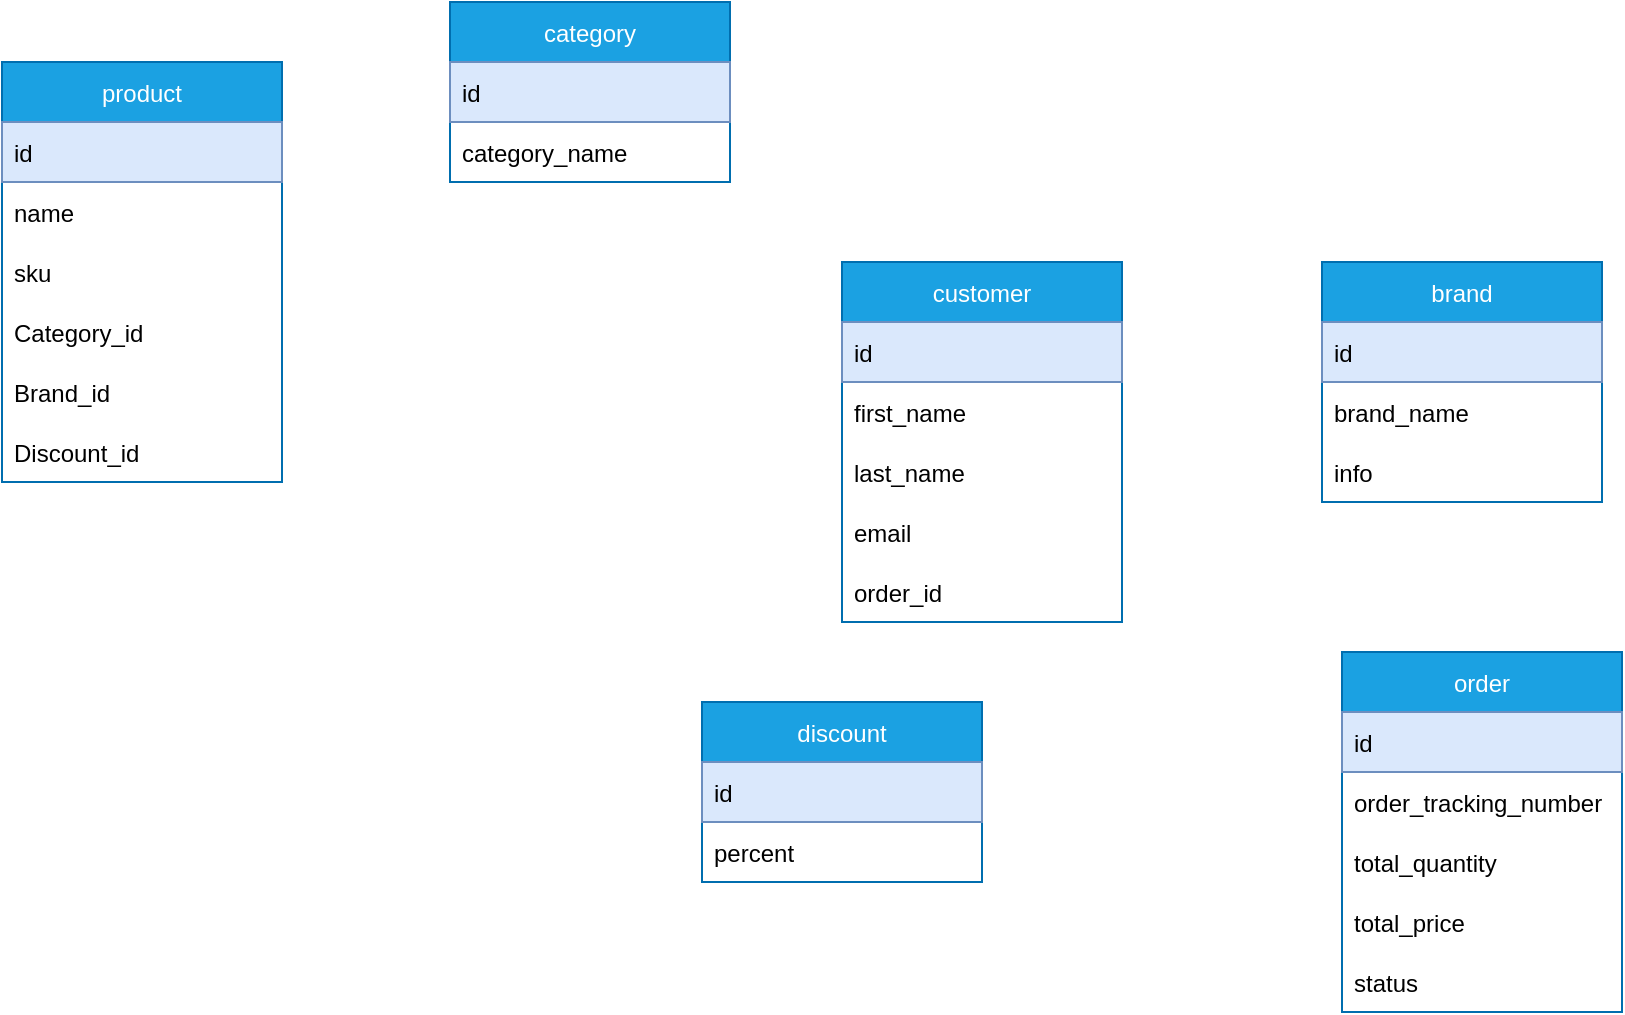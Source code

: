 <mxfile version="20.4.0" type="github">
  <diagram id="VtSR4R27kwgSkojrIIau" name="Страница 1">
    <mxGraphModel dx="1422" dy="804" grid="1" gridSize="10" guides="1" tooltips="1" connect="1" arrows="1" fold="1" page="1" pageScale="1" pageWidth="827" pageHeight="1169" math="0" shadow="0">
      <root>
        <mxCell id="0" />
        <mxCell id="1" parent="0" />
        <mxCell id="vQtO0D5jtVK2PlpfNLlO-1" value="product" style="swimlane;fontStyle=0;childLayout=stackLayout;horizontal=1;startSize=30;horizontalStack=0;resizeParent=1;resizeParentMax=0;resizeLast=0;collapsible=1;marginBottom=0;fillColor=#1ba1e2;strokeColor=#006EAF;fontColor=#ffffff;" vertex="1" parent="1">
          <mxGeometry x="50" y="200" width="140" height="210" as="geometry" />
        </mxCell>
        <mxCell id="vQtO0D5jtVK2PlpfNLlO-2" value="id" style="text;strokeColor=#6c8ebf;fillColor=#dae8fc;align=left;verticalAlign=middle;spacingLeft=4;spacingRight=4;overflow=hidden;points=[[0,0.5],[1,0.5]];portConstraint=eastwest;rotatable=0;" vertex="1" parent="vQtO0D5jtVK2PlpfNLlO-1">
          <mxGeometry y="30" width="140" height="30" as="geometry" />
        </mxCell>
        <mxCell id="vQtO0D5jtVK2PlpfNLlO-3" value="name" style="text;strokeColor=none;fillColor=none;align=left;verticalAlign=middle;spacingLeft=4;spacingRight=4;overflow=hidden;points=[[0,0.5],[1,0.5]];portConstraint=eastwest;rotatable=0;" vertex="1" parent="vQtO0D5jtVK2PlpfNLlO-1">
          <mxGeometry y="60" width="140" height="30" as="geometry" />
        </mxCell>
        <mxCell id="vQtO0D5jtVK2PlpfNLlO-4" value="sku" style="text;strokeColor=none;fillColor=none;align=left;verticalAlign=middle;spacingLeft=4;spacingRight=4;overflow=hidden;points=[[0,0.5],[1,0.5]];portConstraint=eastwest;rotatable=0;" vertex="1" parent="vQtO0D5jtVK2PlpfNLlO-1">
          <mxGeometry y="90" width="140" height="30" as="geometry" />
        </mxCell>
        <mxCell id="vQtO0D5jtVK2PlpfNLlO-5" value="Category_id" style="text;strokeColor=none;fillColor=none;align=left;verticalAlign=middle;spacingLeft=4;spacingRight=4;overflow=hidden;points=[[0,0.5],[1,0.5]];portConstraint=eastwest;rotatable=0;" vertex="1" parent="vQtO0D5jtVK2PlpfNLlO-1">
          <mxGeometry y="120" width="140" height="30" as="geometry" />
        </mxCell>
        <mxCell id="vQtO0D5jtVK2PlpfNLlO-6" value="Brand_id" style="text;strokeColor=none;fillColor=none;align=left;verticalAlign=middle;spacingLeft=4;spacingRight=4;overflow=hidden;points=[[0,0.5],[1,0.5]];portConstraint=eastwest;rotatable=0;" vertex="1" parent="vQtO0D5jtVK2PlpfNLlO-1">
          <mxGeometry y="150" width="140" height="30" as="geometry" />
        </mxCell>
        <mxCell id="vQtO0D5jtVK2PlpfNLlO-7" value="Discount_id" style="text;strokeColor=none;fillColor=none;align=left;verticalAlign=middle;spacingLeft=4;spacingRight=4;overflow=hidden;points=[[0,0.5],[1,0.5]];portConstraint=eastwest;rotatable=0;" vertex="1" parent="vQtO0D5jtVK2PlpfNLlO-1">
          <mxGeometry y="180" width="140" height="30" as="geometry" />
        </mxCell>
        <mxCell id="vQtO0D5jtVK2PlpfNLlO-8" value="category" style="swimlane;fontStyle=0;childLayout=stackLayout;horizontal=1;startSize=30;horizontalStack=0;resizeParent=1;resizeParentMax=0;resizeLast=0;collapsible=1;marginBottom=0;fillColor=#1ba1e2;strokeColor=#006EAF;fontColor=#ffffff;" vertex="1" parent="1">
          <mxGeometry x="274" y="170" width="140" height="90" as="geometry" />
        </mxCell>
        <mxCell id="vQtO0D5jtVK2PlpfNLlO-9" value="id" style="text;strokeColor=#6c8ebf;fillColor=#dae8fc;align=left;verticalAlign=middle;spacingLeft=4;spacingRight=4;overflow=hidden;points=[[0,0.5],[1,0.5]];portConstraint=eastwest;rotatable=0;" vertex="1" parent="vQtO0D5jtVK2PlpfNLlO-8">
          <mxGeometry y="30" width="140" height="30" as="geometry" />
        </mxCell>
        <mxCell id="vQtO0D5jtVK2PlpfNLlO-10" value="category_name" style="text;strokeColor=none;fillColor=none;align=left;verticalAlign=middle;spacingLeft=4;spacingRight=4;overflow=hidden;points=[[0,0.5],[1,0.5]];portConstraint=eastwest;rotatable=0;" vertex="1" parent="vQtO0D5jtVK2PlpfNLlO-8">
          <mxGeometry y="60" width="140" height="30" as="geometry" />
        </mxCell>
        <mxCell id="vQtO0D5jtVK2PlpfNLlO-15" value="brand" style="swimlane;fontStyle=0;childLayout=stackLayout;horizontal=1;startSize=30;horizontalStack=0;resizeParent=1;resizeParentMax=0;resizeLast=0;collapsible=1;marginBottom=0;fillColor=#1ba1e2;strokeColor=#006EAF;fontColor=#ffffff;" vertex="1" parent="1">
          <mxGeometry x="710" y="300" width="140" height="120" as="geometry" />
        </mxCell>
        <mxCell id="vQtO0D5jtVK2PlpfNLlO-16" value="id" style="text;strokeColor=#6c8ebf;fillColor=#dae8fc;align=left;verticalAlign=middle;spacingLeft=4;spacingRight=4;overflow=hidden;points=[[0,0.5],[1,0.5]];portConstraint=eastwest;rotatable=0;" vertex="1" parent="vQtO0D5jtVK2PlpfNLlO-15">
          <mxGeometry y="30" width="140" height="30" as="geometry" />
        </mxCell>
        <mxCell id="vQtO0D5jtVK2PlpfNLlO-17" value="brand_name" style="text;strokeColor=none;fillColor=none;align=left;verticalAlign=middle;spacingLeft=4;spacingRight=4;overflow=hidden;points=[[0,0.5],[1,0.5]];portConstraint=eastwest;rotatable=0;" vertex="1" parent="vQtO0D5jtVK2PlpfNLlO-15">
          <mxGeometry y="60" width="140" height="30" as="geometry" />
        </mxCell>
        <mxCell id="vQtO0D5jtVK2PlpfNLlO-18" value="info" style="text;strokeColor=none;fillColor=none;align=left;verticalAlign=middle;spacingLeft=4;spacingRight=4;overflow=hidden;points=[[0,0.5],[1,0.5]];portConstraint=eastwest;rotatable=0;" vertex="1" parent="vQtO0D5jtVK2PlpfNLlO-15">
          <mxGeometry y="90" width="140" height="30" as="geometry" />
        </mxCell>
        <mxCell id="vQtO0D5jtVK2PlpfNLlO-19" value="discount" style="swimlane;fontStyle=0;childLayout=stackLayout;horizontal=1;startSize=30;horizontalStack=0;resizeParent=1;resizeParentMax=0;resizeLast=0;collapsible=1;marginBottom=0;fillColor=#1ba1e2;strokeColor=#006EAF;fontColor=#ffffff;" vertex="1" parent="1">
          <mxGeometry x="400" y="520" width="140" height="90" as="geometry" />
        </mxCell>
        <mxCell id="vQtO0D5jtVK2PlpfNLlO-20" value="id" style="text;strokeColor=#6c8ebf;fillColor=#dae8fc;align=left;verticalAlign=middle;spacingLeft=4;spacingRight=4;overflow=hidden;points=[[0,0.5],[1,0.5]];portConstraint=eastwest;rotatable=0;" vertex="1" parent="vQtO0D5jtVK2PlpfNLlO-19">
          <mxGeometry y="30" width="140" height="30" as="geometry" />
        </mxCell>
        <mxCell id="vQtO0D5jtVK2PlpfNLlO-21" value="percent" style="text;strokeColor=none;fillColor=none;align=left;verticalAlign=middle;spacingLeft=4;spacingRight=4;overflow=hidden;points=[[0,0.5],[1,0.5]];portConstraint=eastwest;rotatable=0;" vertex="1" parent="vQtO0D5jtVK2PlpfNLlO-19">
          <mxGeometry y="60" width="140" height="30" as="geometry" />
        </mxCell>
        <mxCell id="vQtO0D5jtVK2PlpfNLlO-23" value="customer" style="swimlane;fontStyle=0;childLayout=stackLayout;horizontal=1;startSize=30;horizontalStack=0;resizeParent=1;resizeParentMax=0;resizeLast=0;collapsible=1;marginBottom=0;fillColor=#1ba1e2;strokeColor=#006EAF;fontColor=#ffffff;" vertex="1" parent="1">
          <mxGeometry x="470" y="300" width="140" height="180" as="geometry" />
        </mxCell>
        <mxCell id="vQtO0D5jtVK2PlpfNLlO-24" value="id" style="text;strokeColor=#6c8ebf;fillColor=#dae8fc;align=left;verticalAlign=middle;spacingLeft=4;spacingRight=4;overflow=hidden;points=[[0,0.5],[1,0.5]];portConstraint=eastwest;rotatable=0;" vertex="1" parent="vQtO0D5jtVK2PlpfNLlO-23">
          <mxGeometry y="30" width="140" height="30" as="geometry" />
        </mxCell>
        <mxCell id="vQtO0D5jtVK2PlpfNLlO-25" value="first_name" style="text;strokeColor=none;fillColor=none;align=left;verticalAlign=middle;spacingLeft=4;spacingRight=4;overflow=hidden;points=[[0,0.5],[1,0.5]];portConstraint=eastwest;rotatable=0;" vertex="1" parent="vQtO0D5jtVK2PlpfNLlO-23">
          <mxGeometry y="60" width="140" height="30" as="geometry" />
        </mxCell>
        <mxCell id="vQtO0D5jtVK2PlpfNLlO-26" value="last_name" style="text;strokeColor=none;fillColor=none;align=left;verticalAlign=middle;spacingLeft=4;spacingRight=4;overflow=hidden;points=[[0,0.5],[1,0.5]];portConstraint=eastwest;rotatable=0;" vertex="1" parent="vQtO0D5jtVK2PlpfNLlO-23">
          <mxGeometry y="90" width="140" height="30" as="geometry" />
        </mxCell>
        <mxCell id="vQtO0D5jtVK2PlpfNLlO-27" value="email" style="text;strokeColor=none;fillColor=none;align=left;verticalAlign=middle;spacingLeft=4;spacingRight=4;overflow=hidden;points=[[0,0.5],[1,0.5]];portConstraint=eastwest;rotatable=0;" vertex="1" parent="vQtO0D5jtVK2PlpfNLlO-23">
          <mxGeometry y="120" width="140" height="30" as="geometry" />
        </mxCell>
        <mxCell id="vQtO0D5jtVK2PlpfNLlO-28" value="order_id" style="text;strokeColor=none;fillColor=none;align=left;verticalAlign=middle;spacingLeft=4;spacingRight=4;overflow=hidden;points=[[0,0.5],[1,0.5]];portConstraint=eastwest;rotatable=0;" vertex="1" parent="vQtO0D5jtVK2PlpfNLlO-23">
          <mxGeometry y="150" width="140" height="30" as="geometry" />
        </mxCell>
        <mxCell id="vQtO0D5jtVK2PlpfNLlO-30" value="order" style="swimlane;fontStyle=0;childLayout=stackLayout;horizontal=1;startSize=30;horizontalStack=0;resizeParent=1;resizeParentMax=0;resizeLast=0;collapsible=1;marginBottom=0;fillColor=#1ba1e2;strokeColor=#006EAF;fontColor=#ffffff;" vertex="1" parent="1">
          <mxGeometry x="720" y="495" width="140" height="180" as="geometry" />
        </mxCell>
        <mxCell id="vQtO0D5jtVK2PlpfNLlO-31" value="id" style="text;strokeColor=#6c8ebf;fillColor=#dae8fc;align=left;verticalAlign=middle;spacingLeft=4;spacingRight=4;overflow=hidden;points=[[0,0.5],[1,0.5]];portConstraint=eastwest;rotatable=0;" vertex="1" parent="vQtO0D5jtVK2PlpfNLlO-30">
          <mxGeometry y="30" width="140" height="30" as="geometry" />
        </mxCell>
        <mxCell id="vQtO0D5jtVK2PlpfNLlO-32" value="order_tracking_number" style="text;strokeColor=none;fillColor=none;align=left;verticalAlign=middle;spacingLeft=4;spacingRight=4;overflow=hidden;points=[[0,0.5],[1,0.5]];portConstraint=eastwest;rotatable=0;" vertex="1" parent="vQtO0D5jtVK2PlpfNLlO-30">
          <mxGeometry y="60" width="140" height="30" as="geometry" />
        </mxCell>
        <mxCell id="vQtO0D5jtVK2PlpfNLlO-33" value="total_quantity" style="text;strokeColor=none;fillColor=none;align=left;verticalAlign=middle;spacingLeft=4;spacingRight=4;overflow=hidden;points=[[0,0.5],[1,0.5]];portConstraint=eastwest;rotatable=0;" vertex="1" parent="vQtO0D5jtVK2PlpfNLlO-30">
          <mxGeometry y="90" width="140" height="30" as="geometry" />
        </mxCell>
        <mxCell id="vQtO0D5jtVK2PlpfNLlO-34" value="total_price" style="text;strokeColor=none;fillColor=none;align=left;verticalAlign=middle;spacingLeft=4;spacingRight=4;overflow=hidden;points=[[0,0.5],[1,0.5]];portConstraint=eastwest;rotatable=0;" vertex="1" parent="vQtO0D5jtVK2PlpfNLlO-30">
          <mxGeometry y="120" width="140" height="30" as="geometry" />
        </mxCell>
        <mxCell id="vQtO0D5jtVK2PlpfNLlO-35" value="status" style="text;strokeColor=none;fillColor=none;align=left;verticalAlign=middle;spacingLeft=4;spacingRight=4;overflow=hidden;points=[[0,0.5],[1,0.5]];portConstraint=eastwest;rotatable=0;" vertex="1" parent="vQtO0D5jtVK2PlpfNLlO-30">
          <mxGeometry y="150" width="140" height="30" as="geometry" />
        </mxCell>
      </root>
    </mxGraphModel>
  </diagram>
</mxfile>
